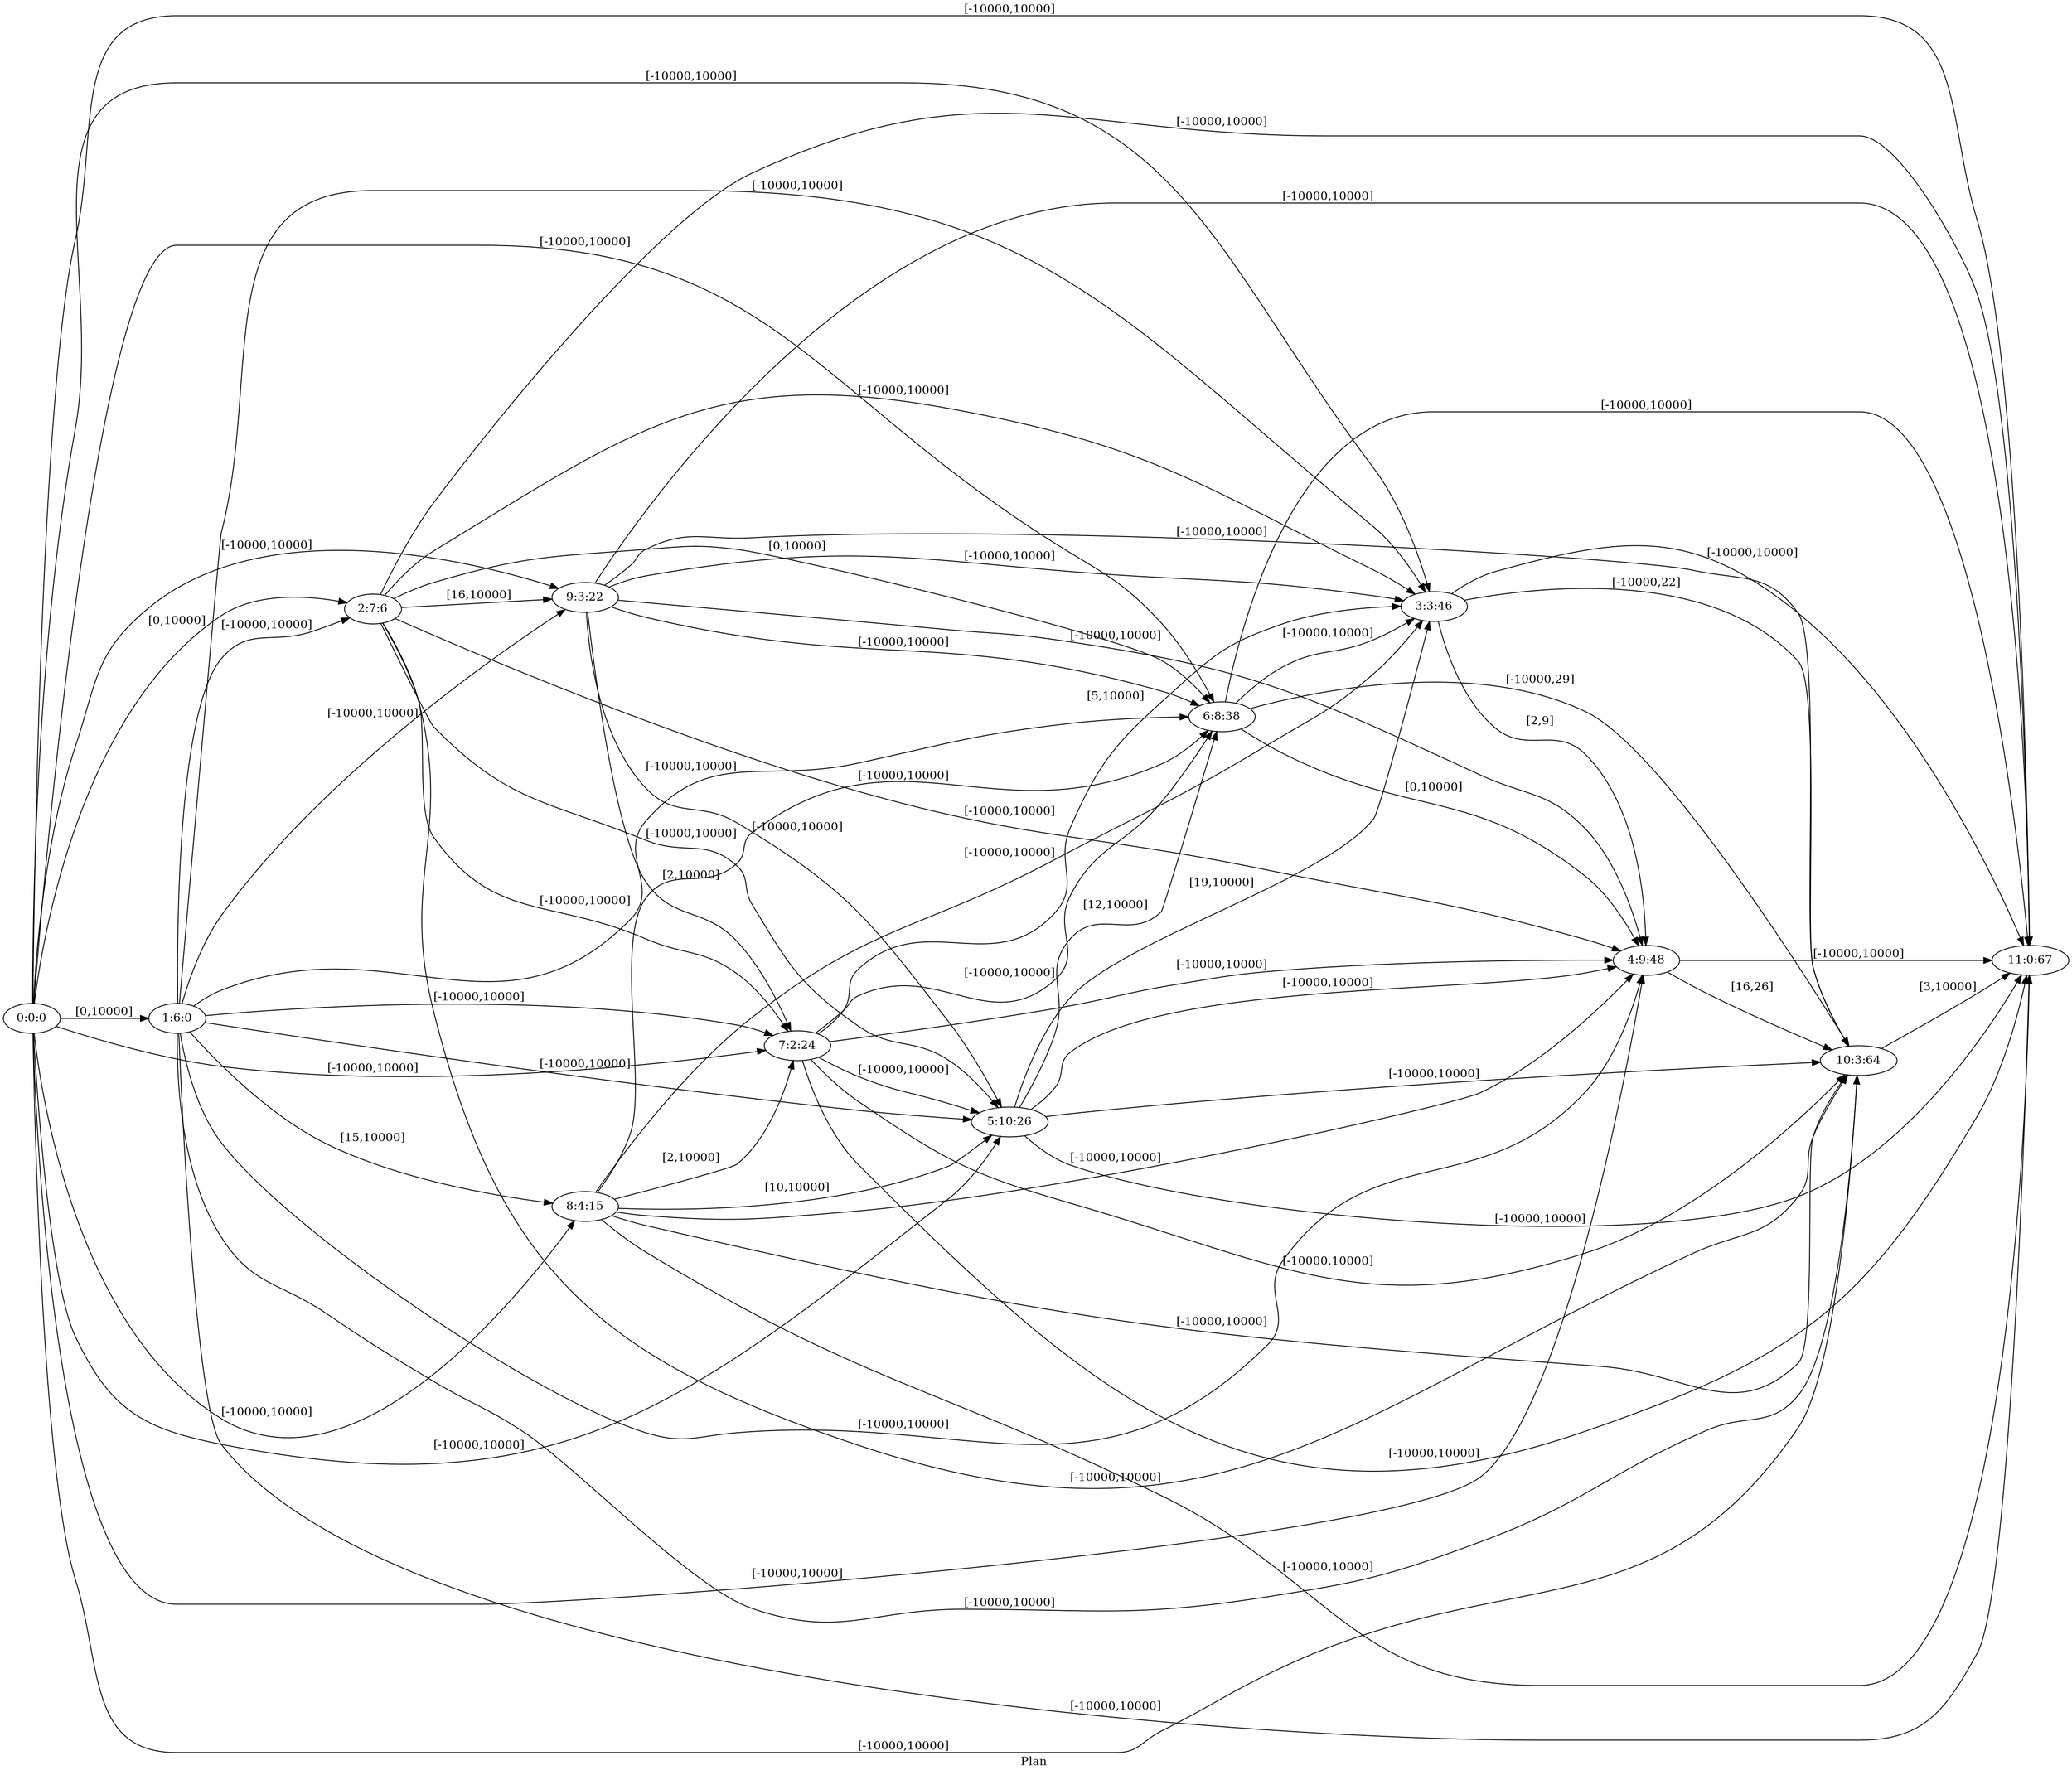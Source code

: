 digraph G {
 rankdir = LR;
 nodesep = .45; 
 size = 30;
label="Plan ";
 fldt = 0.541884;
"0:0:0"->"1:6:0"[ label = "[0,10000]"];
"0:0:0"->"2:7:6"[ label = "[0,10000]"];
"0:0:0"->"3:3:46"[ label = "[-10000,10000]"];
"0:0:0"->"4:9:48"[ label = "[-10000,10000]"];
"0:0:0"->"5:10:26"[ label = "[-10000,10000]"];
"0:0:0"->"6:8:38"[ label = "[-10000,10000]"];
"0:0:0"->"7:2:24"[ label = "[-10000,10000]"];
"0:0:0"->"8:4:15"[ label = "[-10000,10000]"];
"0:0:0"->"9:3:22"[ label = "[-10000,10000]"];
"0:0:0"->"10:3:64"[ label = "[-10000,10000]"];
"0:0:0"->"11:0:67"[ label = "[-10000,10000]"];
"1:6:0"->"2:7:6"[ label = "[-10000,10000]"];
"1:6:0"->"3:3:46"[ label = "[-10000,10000]"];
"1:6:0"->"4:9:48"[ label = "[-10000,10000]"];
"1:6:0"->"5:10:26"[ label = "[-10000,10000]"];
"1:6:0"->"6:8:38"[ label = "[-10000,10000]"];
"1:6:0"->"7:2:24"[ label = "[-10000,10000]"];
"1:6:0"->"8:4:15"[ label = "[15,10000]"];
"1:6:0"->"9:3:22"[ label = "[-10000,10000]"];
"1:6:0"->"10:3:64"[ label = "[-10000,10000]"];
"1:6:0"->"11:0:67"[ label = "[-10000,10000]"];
"2:7:6"->"3:3:46"[ label = "[-10000,10000]"];
"2:7:6"->"4:9:48"[ label = "[-10000,10000]"];
"2:7:6"->"5:10:26"[ label = "[-10000,10000]"];
"2:7:6"->"6:8:38"[ label = "[0,10000]"];
"2:7:6"->"7:2:24"[ label = "[-10000,10000]"];
"2:7:6"->"9:3:22"[ label = "[16,10000]"];
"2:7:6"->"10:3:64"[ label = "[-10000,10000]"];
"2:7:6"->"11:0:67"[ label = "[-10000,10000]"];
"3:3:46"->"4:9:48"[ label = "[2,9]"];
"3:3:46"->"10:3:64"[ label = "[-10000,22]"];
"3:3:46"->"11:0:67"[ label = "[-10000,10000]"];
"4:9:48"->"10:3:64"[ label = "[16,26]"];
"4:9:48"->"11:0:67"[ label = "[-10000,10000]"];
"5:10:26"->"3:3:46"[ label = "[19,10000]"];
"5:10:26"->"4:9:48"[ label = "[-10000,10000]"];
"5:10:26"->"6:8:38"[ label = "[12,10000]"];
"5:10:26"->"10:3:64"[ label = "[-10000,10000]"];
"5:10:26"->"11:0:67"[ label = "[-10000,10000]"];
"6:8:38"->"3:3:46"[ label = "[-10000,10000]"];
"6:8:38"->"4:9:48"[ label = "[0,10000]"];
"6:8:38"->"10:3:64"[ label = "[-10000,29]"];
"6:8:38"->"11:0:67"[ label = "[-10000,10000]"];
"7:2:24"->"3:3:46"[ label = "[5,10000]"];
"7:2:24"->"4:9:48"[ label = "[-10000,10000]"];
"7:2:24"->"5:10:26"[ label = "[-10000,10000]"];
"7:2:24"->"6:8:38"[ label = "[-10000,10000]"];
"7:2:24"->"10:3:64"[ label = "[-10000,10000]"];
"7:2:24"->"11:0:67"[ label = "[-10000,10000]"];
"8:4:15"->"3:3:46"[ label = "[-10000,10000]"];
"8:4:15"->"4:9:48"[ label = "[-10000,10000]"];
"8:4:15"->"5:10:26"[ label = "[10,10000]"];
"8:4:15"->"6:8:38"[ label = "[-10000,10000]"];
"8:4:15"->"7:2:24"[ label = "[2,10000]"];
"8:4:15"->"10:3:64"[ label = "[-10000,10000]"];
"8:4:15"->"11:0:67"[ label = "[-10000,10000]"];
"9:3:22"->"3:3:46"[ label = "[-10000,10000]"];
"9:3:22"->"4:9:48"[ label = "[-10000,10000]"];
"9:3:22"->"5:10:26"[ label = "[-10000,10000]"];
"9:3:22"->"6:8:38"[ label = "[-10000,10000]"];
"9:3:22"->"7:2:24"[ label = "[2,10000]"];
"9:3:22"->"10:3:64"[ label = "[-10000,10000]"];
"9:3:22"->"11:0:67"[ label = "[-10000,10000]"];
"10:3:64"->"11:0:67"[ label = "[3,10000]"];
}
